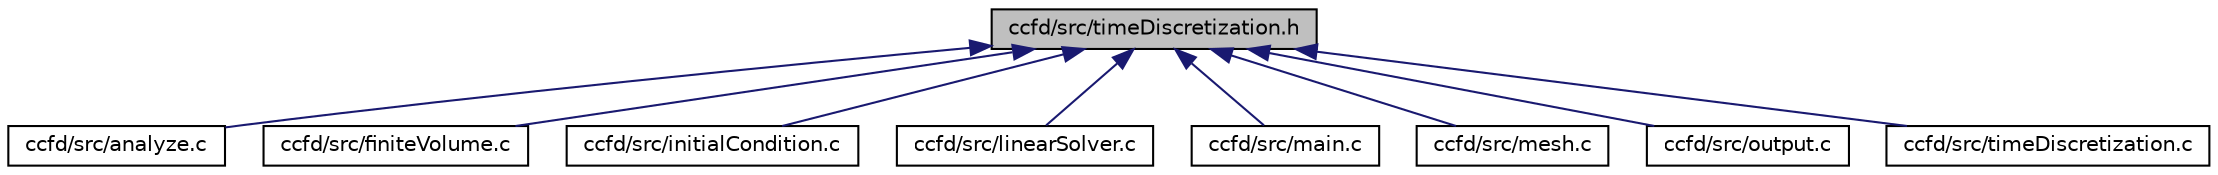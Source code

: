 digraph "ccfd/src/timeDiscretization.h"
{
 // INTERACTIVE_SVG=YES
 // LATEX_PDF_SIZE
  edge [fontname="Helvetica",fontsize="10",labelfontname="Helvetica",labelfontsize="10"];
  node [fontname="Helvetica",fontsize="10",shape=record];
  Node1 [label="ccfd/src/timeDiscretization.h",height=0.2,width=0.4,color="black", fillcolor="grey75", style="filled", fontcolor="black",tooltip=" "];
  Node1 -> Node2 [dir="back",color="midnightblue",fontsize="10",style="solid",fontname="Helvetica"];
  Node2 [label="ccfd/src/analyze.c",height=0.2,width=0.4,color="black", fillcolor="white", style="filled",URL="$analyze_8c.html",tooltip="Contains functions for analyzing flow results."];
  Node1 -> Node3 [dir="back",color="midnightblue",fontsize="10",style="solid",fontname="Helvetica"];
  Node3 [label="ccfd/src/finiteVolume.c",height=0.2,width=0.4,color="black", fillcolor="white", style="filled",URL="$finiteVolume_8c.html",tooltip="Finite volume time derivative functions."];
  Node1 -> Node4 [dir="back",color="midnightblue",fontsize="10",style="solid",fontname="Helvetica"];
  Node4 [label="ccfd/src/initialCondition.c",height=0.2,width=0.4,color="black", fillcolor="white", style="filled",URL="$initialCondition_8c.html",tooltip="Functions involving the initialization and application of initial conditions."];
  Node1 -> Node5 [dir="back",color="midnightblue",fontsize="10",style="solid",fontname="Helvetica"];
  Node5 [label="ccfd/src/linearSolver.c",height=0.2,width=0.4,color="black", fillcolor="white", style="filled",URL="$linearSolver_8c.html",tooltip="Contains the functions for solving the linear system of equations during implicit calculations."];
  Node1 -> Node6 [dir="back",color="midnightblue",fontsize="10",style="solid",fontname="Helvetica"];
  Node6 [label="ccfd/src/main.c",height=0.2,width=0.4,color="black", fillcolor="white", style="filled",URL="$main_8c.html",tooltip="Contains the main function of ccfd"];
  Node1 -> Node7 [dir="back",color="midnightblue",fontsize="10",style="solid",fontname="Helvetica"];
  Node7 [label="ccfd/src/mesh.c",height=0.2,width=0.4,color="black", fillcolor="white", style="filled",URL="$mesh_8c.html",tooltip="Contains all the functions for reading and creating meshes."];
  Node1 -> Node8 [dir="back",color="midnightblue",fontsize="10",style="solid",fontname="Helvetica"];
  Node8 [label="ccfd/src/output.c",height=0.2,width=0.4,color="black", fillcolor="white", style="filled",URL="$output_8c.html",tooltip="Contains all functions used for writing flow solutions."];
  Node1 -> Node9 [dir="back",color="midnightblue",fontsize="10",style="solid",fontname="Helvetica"];
  Node9 [label="ccfd/src/timeDiscretization.c",height=0.2,width=0.4,color="black", fillcolor="white", style="filled",URL="$timeDiscretization_8c.html",tooltip="Contains the functions for performing the time stepping process."];
}
